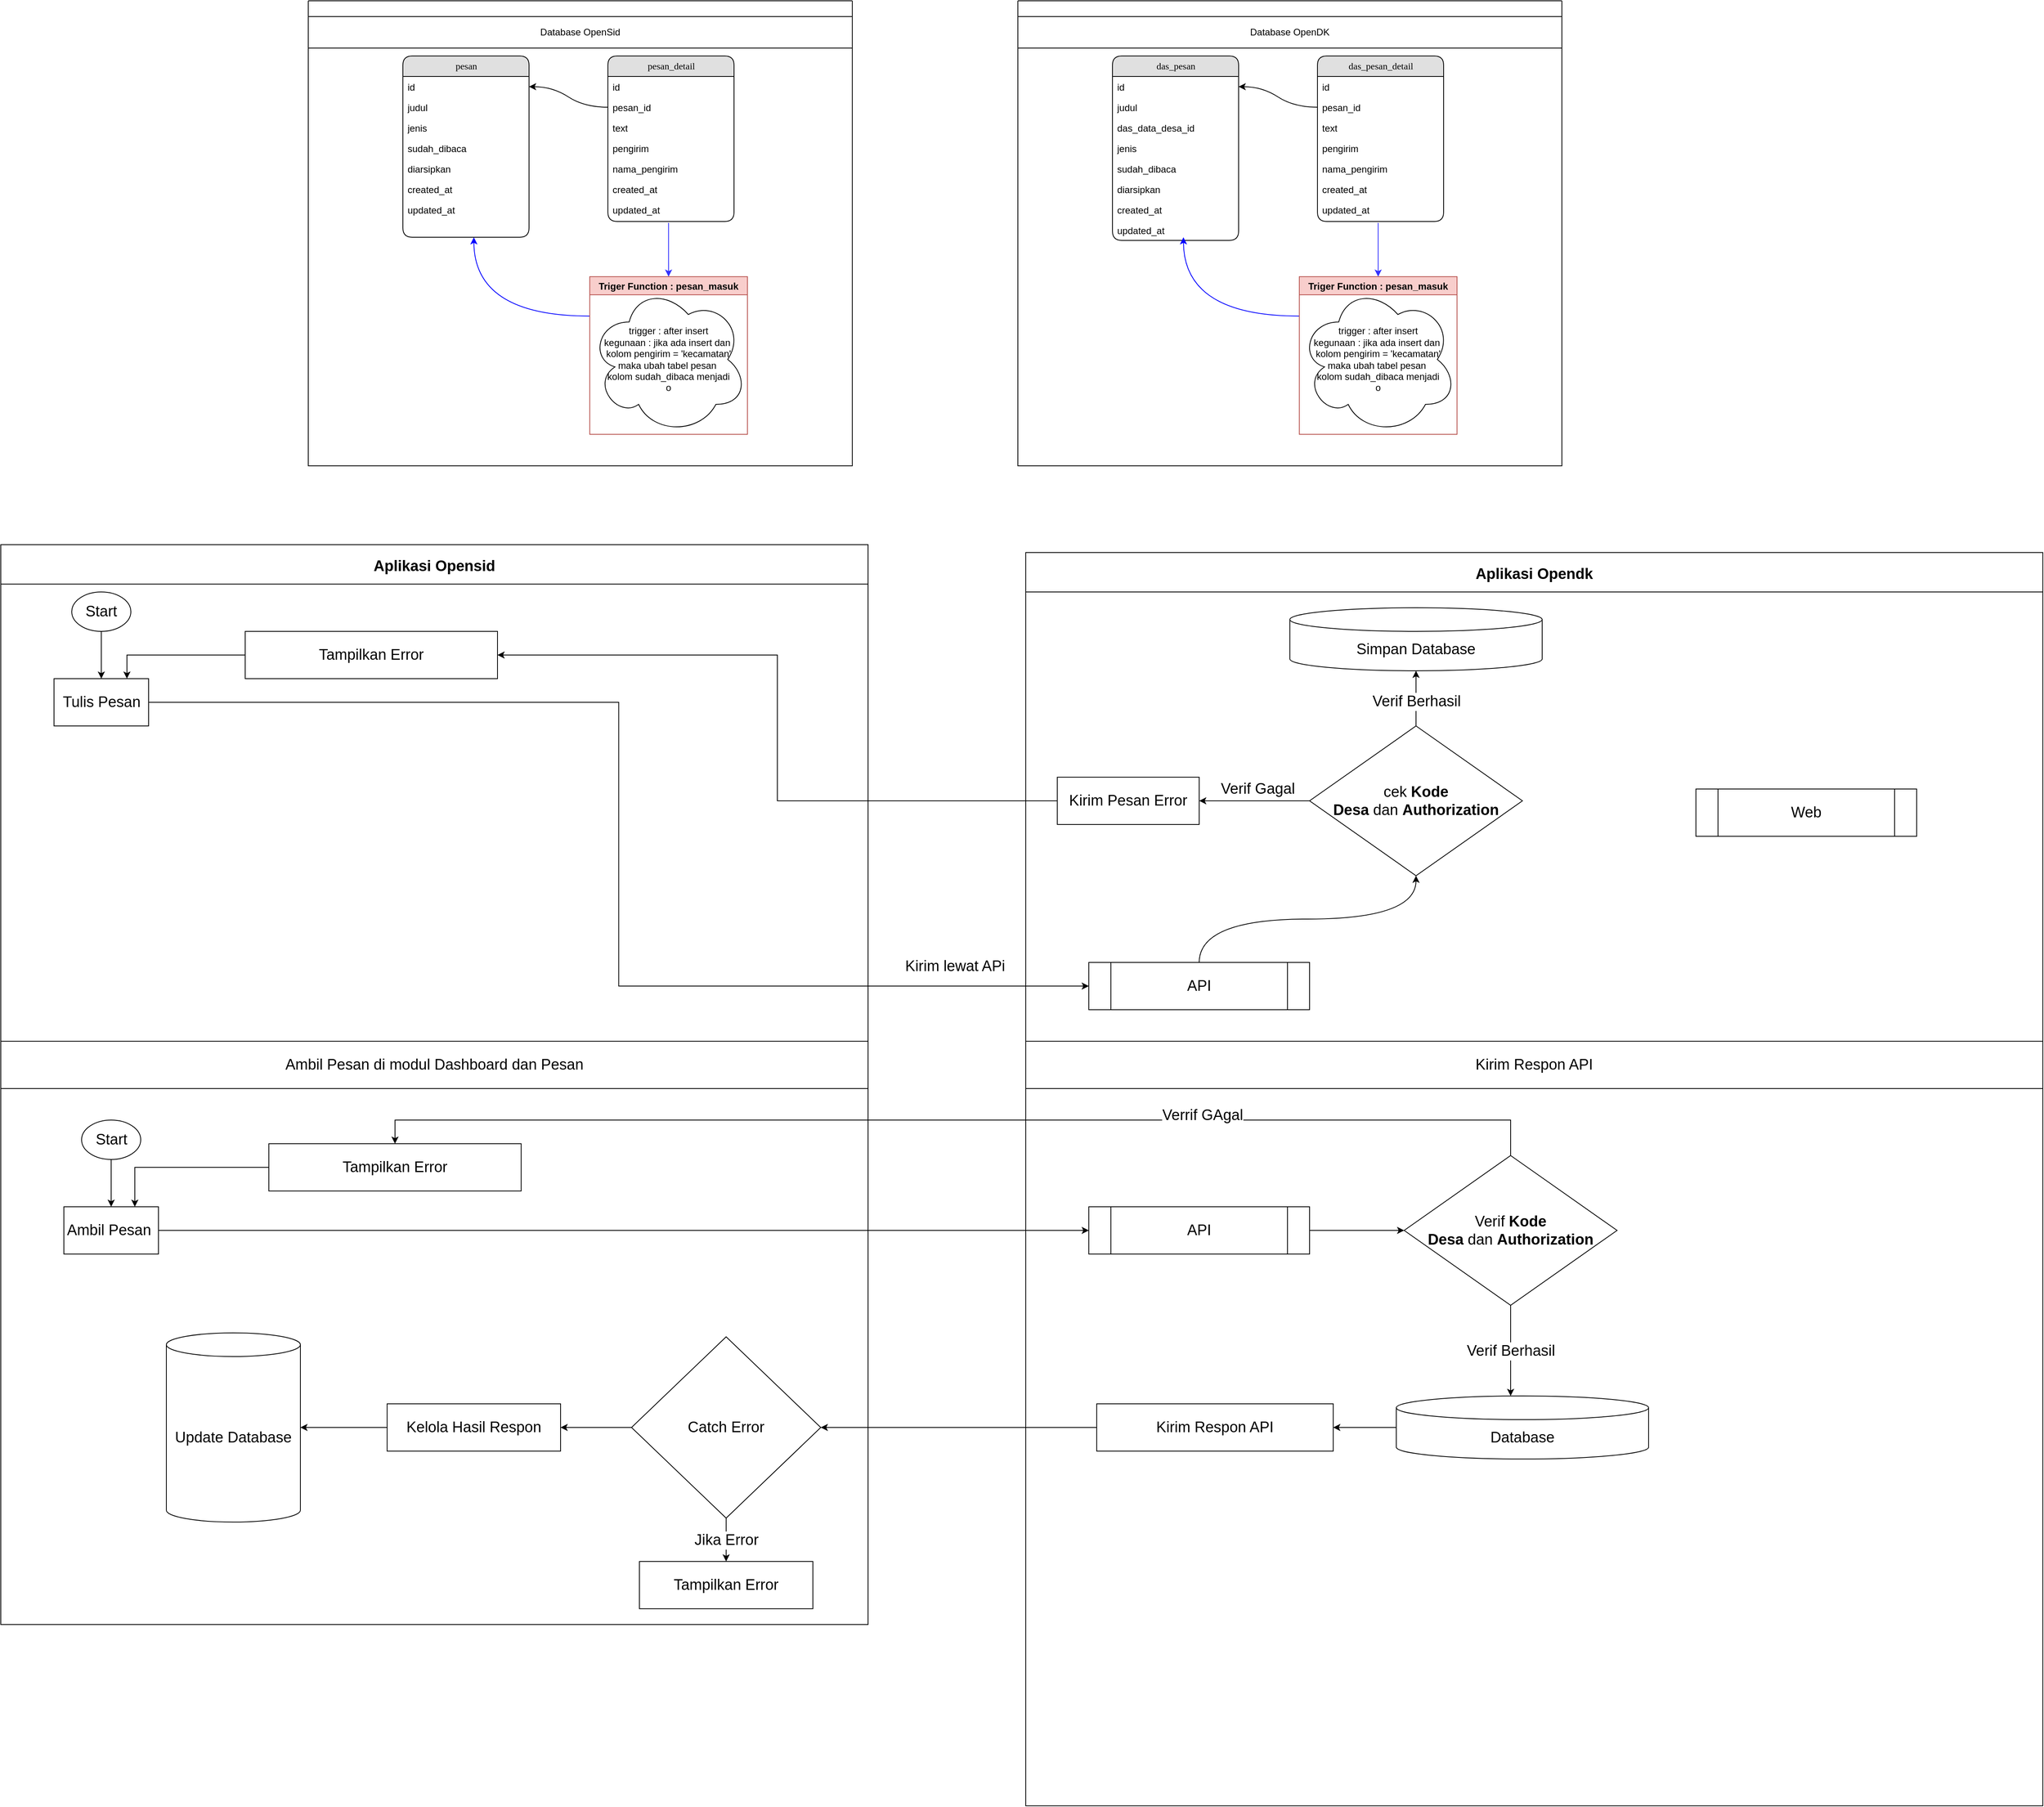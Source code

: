 <mxfile version="17.4.1" type="github">
  <diagram name="Page-1" id="b520641d-4fe3-3701-9064-5fc419738815">
    <mxGraphModel dx="4655" dy="1905" grid="1" gridSize="10" guides="1" tooltips="1" connect="1" arrows="1" fold="1" page="1" pageScale="1" pageWidth="1100" pageHeight="850" background="none" math="0" shadow="0">
      <root>
        <mxCell id="0" />
        <mxCell id="1" parent="0" />
        <mxCell id="4TRPTvbGf9wBK8WfDDxm-17" value="" style="swimlane;startSize=0;" parent="1" vertex="1">
          <mxGeometry x="10" y="100" width="690" height="590" as="geometry">
            <mxRectangle x="10" y="100" width="50" height="40" as="alternateBounds" />
          </mxGeometry>
        </mxCell>
        <mxCell id="21ea969265ad0168-6" value="pesan" style="swimlane;html=1;fontStyle=0;childLayout=stackLayout;horizontal=1;startSize=26;fillColor=#e0e0e0;horizontalStack=0;resizeParent=1;resizeLast=0;collapsible=1;marginBottom=0;swimlaneFillColor=#ffffff;align=center;rounded=1;shadow=0;comic=0;labelBackgroundColor=none;strokeWidth=1;fontFamily=Verdana;fontSize=12" parent="4TRPTvbGf9wBK8WfDDxm-17" vertex="1">
          <mxGeometry x="120" y="70" width="160" height="230" as="geometry" />
        </mxCell>
        <mxCell id="21ea969265ad0168-7" value="id" style="text;html=1;strokeColor=none;fillColor=none;spacingLeft=4;spacingRight=4;whiteSpace=wrap;overflow=hidden;rotatable=0;points=[[0,0.5],[1,0.5]];portConstraint=eastwest;" parent="21ea969265ad0168-6" vertex="1">
          <mxGeometry y="26" width="160" height="26" as="geometry" />
        </mxCell>
        <mxCell id="21ea969265ad0168-8" value="judul" style="text;html=1;strokeColor=none;fillColor=none;spacingLeft=4;spacingRight=4;whiteSpace=wrap;overflow=hidden;rotatable=0;points=[[0,0.5],[1,0.5]];portConstraint=eastwest;" parent="21ea969265ad0168-6" vertex="1">
          <mxGeometry y="52" width="160" height="26" as="geometry" />
        </mxCell>
        <mxCell id="4TRPTvbGf9wBK8WfDDxm-2" value="jenis" style="text;html=1;strokeColor=none;fillColor=none;spacingLeft=4;spacingRight=4;whiteSpace=wrap;overflow=hidden;rotatable=0;points=[[0,0.5],[1,0.5]];portConstraint=eastwest;" parent="21ea969265ad0168-6" vertex="1">
          <mxGeometry y="78" width="160" height="26" as="geometry" />
        </mxCell>
        <mxCell id="4TRPTvbGf9wBK8WfDDxm-3" value="sudah_dibaca" style="text;html=1;strokeColor=none;fillColor=none;spacingLeft=4;spacingRight=4;whiteSpace=wrap;overflow=hidden;rotatable=0;points=[[0,0.5],[1,0.5]];portConstraint=eastwest;" parent="21ea969265ad0168-6" vertex="1">
          <mxGeometry y="104" width="160" height="26" as="geometry" />
        </mxCell>
        <mxCell id="4TRPTvbGf9wBK8WfDDxm-4" value="diarsipkan" style="text;html=1;strokeColor=none;fillColor=none;spacingLeft=4;spacingRight=4;whiteSpace=wrap;overflow=hidden;rotatable=0;points=[[0,0.5],[1,0.5]];portConstraint=eastwest;" parent="21ea969265ad0168-6" vertex="1">
          <mxGeometry y="130" width="160" height="26" as="geometry" />
        </mxCell>
        <mxCell id="4TRPTvbGf9wBK8WfDDxm-5" value="created_at" style="text;html=1;strokeColor=none;fillColor=none;spacingLeft=4;spacingRight=4;whiteSpace=wrap;overflow=hidden;rotatable=0;points=[[0,0.5],[1,0.5]];portConstraint=eastwest;" parent="21ea969265ad0168-6" vertex="1">
          <mxGeometry y="156" width="160" height="26" as="geometry" />
        </mxCell>
        <mxCell id="21ea969265ad0168-9" value="updated_at" style="text;html=1;strokeColor=none;fillColor=none;spacingLeft=4;spacingRight=4;whiteSpace=wrap;overflow=hidden;rotatable=0;points=[[0,0.5],[1,0.5]];portConstraint=eastwest;" parent="21ea969265ad0168-6" vertex="1">
          <mxGeometry y="182" width="160" height="26" as="geometry" />
        </mxCell>
        <mxCell id="4TRPTvbGf9wBK8WfDDxm-36" style="orthogonalLoop=1;jettySize=auto;html=1;exitX=0.481;exitY=1.138;exitDx=0;exitDy=0;entryX=0.5;entryY=0;entryDx=0;entryDy=0;exitPerimeter=0;strokeColor=#3333FF;" parent="4TRPTvbGf9wBK8WfDDxm-17" source="4TRPTvbGf9wBK8WfDDxm-14" target="4TRPTvbGf9wBK8WfDDxm-30" edge="1">
          <mxGeometry relative="1" as="geometry" />
        </mxCell>
        <mxCell id="21ea969265ad0168-10" value="pesan_detail" style="swimlane;html=1;fontStyle=0;childLayout=stackLayout;horizontal=1;startSize=26;fillColor=#e0e0e0;horizontalStack=0;resizeParent=1;resizeLast=0;collapsible=1;marginBottom=0;swimlaneFillColor=#ffffff;align=center;rounded=1;shadow=0;comic=0;labelBackgroundColor=none;strokeWidth=1;fontFamily=Verdana;fontSize=12" parent="4TRPTvbGf9wBK8WfDDxm-17" vertex="1">
          <mxGeometry x="380" y="70" width="160" height="210" as="geometry" />
        </mxCell>
        <mxCell id="21ea969265ad0168-11" value="id" style="text;html=1;strokeColor=none;fillColor=none;spacingLeft=4;spacingRight=4;whiteSpace=wrap;overflow=hidden;rotatable=0;points=[[0,0.5],[1,0.5]];portConstraint=eastwest;" parent="21ea969265ad0168-10" vertex="1">
          <mxGeometry y="26" width="160" height="26" as="geometry" />
        </mxCell>
        <mxCell id="21ea969265ad0168-12" value="pesan_id" style="text;html=1;strokeColor=none;fillColor=none;spacingLeft=4;spacingRight=4;whiteSpace=wrap;overflow=hidden;rotatable=0;points=[[0,0.5],[1,0.5]];portConstraint=eastwest;" parent="21ea969265ad0168-10" vertex="1">
          <mxGeometry y="52" width="160" height="26" as="geometry" />
        </mxCell>
        <mxCell id="21ea969265ad0168-52" value="text" style="text;html=1;strokeColor=none;fillColor=none;spacingLeft=4;spacingRight=4;whiteSpace=wrap;overflow=hidden;rotatable=0;points=[[0,0.5],[1,0.5]];portConstraint=eastwest;" parent="21ea969265ad0168-10" vertex="1">
          <mxGeometry y="78" width="160" height="26" as="geometry" />
        </mxCell>
        <mxCell id="21ea969265ad0168-13" value="pengirim" style="text;html=1;strokeColor=none;fillColor=none;spacingLeft=4;spacingRight=4;whiteSpace=wrap;overflow=hidden;rotatable=0;points=[[0,0.5],[1,0.5]];portConstraint=eastwest;" parent="21ea969265ad0168-10" vertex="1">
          <mxGeometry y="104" width="160" height="26" as="geometry" />
        </mxCell>
        <mxCell id="4TRPTvbGf9wBK8WfDDxm-11" value="nama_pengirim" style="text;html=1;strokeColor=none;fillColor=none;spacingLeft=4;spacingRight=4;whiteSpace=wrap;overflow=hidden;rotatable=0;points=[[0,0.5],[1,0.5]];portConstraint=eastwest;" parent="21ea969265ad0168-10" vertex="1">
          <mxGeometry y="130" width="160" height="26" as="geometry" />
        </mxCell>
        <mxCell id="4TRPTvbGf9wBK8WfDDxm-13" value="created_at" style="text;html=1;strokeColor=none;fillColor=none;spacingLeft=4;spacingRight=4;whiteSpace=wrap;overflow=hidden;rotatable=0;points=[[0,0.5],[1,0.5]];portConstraint=eastwest;" parent="21ea969265ad0168-10" vertex="1">
          <mxGeometry y="156" width="160" height="26" as="geometry" />
        </mxCell>
        <mxCell id="4TRPTvbGf9wBK8WfDDxm-14" value="updated_at" style="text;html=1;strokeColor=none;fillColor=none;spacingLeft=4;spacingRight=4;whiteSpace=wrap;overflow=hidden;rotatable=0;points=[[0,0.5],[1,0.5]];portConstraint=eastwest;" parent="21ea969265ad0168-10" vertex="1">
          <mxGeometry y="182" width="160" height="26" as="geometry" />
        </mxCell>
        <mxCell id="4TRPTvbGf9wBK8WfDDxm-28" style="edgeStyle=entityRelationEdgeStyle;curved=1;orthogonalLoop=1;jettySize=auto;html=1;exitX=0;exitY=0.5;exitDx=0;exitDy=0;entryX=1;entryY=0.5;entryDx=0;entryDy=0;" parent="4TRPTvbGf9wBK8WfDDxm-17" source="21ea969265ad0168-12" target="21ea969265ad0168-7" edge="1">
          <mxGeometry relative="1" as="geometry" />
        </mxCell>
        <mxCell id="4TRPTvbGf9wBK8WfDDxm-38" style="edgeStyle=orthogonalEdgeStyle;orthogonalLoop=1;jettySize=auto;html=1;exitX=0;exitY=0.25;exitDx=0;exitDy=0;curved=1;strokeColor=#0000FF;" parent="4TRPTvbGf9wBK8WfDDxm-17" source="4TRPTvbGf9wBK8WfDDxm-30" edge="1">
          <mxGeometry relative="1" as="geometry">
            <mxPoint x="210" y="300" as="targetPoint" />
          </mxGeometry>
        </mxCell>
        <mxCell id="4TRPTvbGf9wBK8WfDDxm-30" value="Triger Function : pesan_masuk" style="swimlane;fillColor=#f8cecc;strokeColor=#b85450;" parent="4TRPTvbGf9wBK8WfDDxm-17" vertex="1">
          <mxGeometry x="357" y="350" width="200" height="200" as="geometry" />
        </mxCell>
        <mxCell id="4TRPTvbGf9wBK8WfDDxm-35" value="trigger : after insert&lt;br&gt;kegunaan : jika ada insert dan&amp;nbsp;&lt;br&gt;kolom pengirim = &#39;kecamatan&#39;&lt;br&gt;maka ubah tabel pesan&amp;nbsp;&lt;br&gt;kolom sudah_dibaca menjadi&lt;br&gt;o" style="ellipse;shape=cloud;whiteSpace=wrap;html=1;" parent="4TRPTvbGf9wBK8WfDDxm-30" vertex="1">
          <mxGeometry y="10" width="200" height="190" as="geometry" />
        </mxCell>
        <mxCell id="4TRPTvbGf9wBK8WfDDxm-39" value="Database OpenSid" style="whiteSpace=wrap;html=1;" parent="1" vertex="1">
          <mxGeometry x="10" y="120" width="690" height="40" as="geometry" />
        </mxCell>
        <mxCell id="4TRPTvbGf9wBK8WfDDxm-62" value="" style="swimlane;startSize=0;" parent="1" vertex="1">
          <mxGeometry x="910" y="100" width="690" height="590" as="geometry">
            <mxRectangle x="10" y="100" width="50" height="40" as="alternateBounds" />
          </mxGeometry>
        </mxCell>
        <mxCell id="4TRPTvbGf9wBK8WfDDxm-63" value="das_pesan" style="swimlane;html=1;fontStyle=0;childLayout=stackLayout;horizontal=1;startSize=26;fillColor=#e0e0e0;horizontalStack=0;resizeParent=1;resizeLast=0;collapsible=1;marginBottom=0;swimlaneFillColor=#ffffff;align=center;rounded=1;shadow=0;comic=0;labelBackgroundColor=none;strokeWidth=1;fontFamily=Verdana;fontSize=12" parent="4TRPTvbGf9wBK8WfDDxm-62" vertex="1">
          <mxGeometry x="120" y="70" width="160" height="234" as="geometry" />
        </mxCell>
        <mxCell id="4TRPTvbGf9wBK8WfDDxm-64" value="id" style="text;html=1;strokeColor=none;fillColor=none;spacingLeft=4;spacingRight=4;whiteSpace=wrap;overflow=hidden;rotatable=0;points=[[0,0.5],[1,0.5]];portConstraint=eastwest;" parent="4TRPTvbGf9wBK8WfDDxm-63" vertex="1">
          <mxGeometry y="26" width="160" height="26" as="geometry" />
        </mxCell>
        <mxCell id="4TRPTvbGf9wBK8WfDDxm-65" value="judul" style="text;html=1;strokeColor=none;fillColor=none;spacingLeft=4;spacingRight=4;whiteSpace=wrap;overflow=hidden;rotatable=0;points=[[0,0.5],[1,0.5]];portConstraint=eastwest;" parent="4TRPTvbGf9wBK8WfDDxm-63" vertex="1">
          <mxGeometry y="52" width="160" height="26" as="geometry" />
        </mxCell>
        <mxCell id="4TRPTvbGf9wBK8WfDDxm-66" value="das_data_desa_id" style="text;html=1;strokeColor=none;fillColor=none;spacingLeft=4;spacingRight=4;whiteSpace=wrap;overflow=hidden;rotatable=0;points=[[0,0.5],[1,0.5]];portConstraint=eastwest;" parent="4TRPTvbGf9wBK8WfDDxm-63" vertex="1">
          <mxGeometry y="78" width="160" height="26" as="geometry" />
        </mxCell>
        <mxCell id="4TRPTvbGf9wBK8WfDDxm-67" value="jenis" style="text;html=1;strokeColor=none;fillColor=none;spacingLeft=4;spacingRight=4;whiteSpace=wrap;overflow=hidden;rotatable=0;points=[[0,0.5],[1,0.5]];portConstraint=eastwest;" parent="4TRPTvbGf9wBK8WfDDxm-63" vertex="1">
          <mxGeometry y="104" width="160" height="26" as="geometry" />
        </mxCell>
        <mxCell id="4TRPTvbGf9wBK8WfDDxm-68" value="sudah_dibaca" style="text;html=1;strokeColor=none;fillColor=none;spacingLeft=4;spacingRight=4;whiteSpace=wrap;overflow=hidden;rotatable=0;points=[[0,0.5],[1,0.5]];portConstraint=eastwest;" parent="4TRPTvbGf9wBK8WfDDxm-63" vertex="1">
          <mxGeometry y="130" width="160" height="26" as="geometry" />
        </mxCell>
        <mxCell id="AxM01Icy1FroBoTnt2VX-7" value="diarsipkan" style="text;html=1;strokeColor=none;fillColor=none;spacingLeft=4;spacingRight=4;whiteSpace=wrap;overflow=hidden;rotatable=0;points=[[0,0.5],[1,0.5]];portConstraint=eastwest;" vertex="1" parent="4TRPTvbGf9wBK8WfDDxm-63">
          <mxGeometry y="156" width="160" height="26" as="geometry" />
        </mxCell>
        <mxCell id="4TRPTvbGf9wBK8WfDDxm-69" value="created_at" style="text;html=1;strokeColor=none;fillColor=none;spacingLeft=4;spacingRight=4;whiteSpace=wrap;overflow=hidden;rotatable=0;points=[[0,0.5],[1,0.5]];portConstraint=eastwest;" parent="4TRPTvbGf9wBK8WfDDxm-63" vertex="1">
          <mxGeometry y="182" width="160" height="26" as="geometry" />
        </mxCell>
        <mxCell id="4TRPTvbGf9wBK8WfDDxm-70" value="updated_at" style="text;html=1;strokeColor=none;fillColor=none;spacingLeft=4;spacingRight=4;whiteSpace=wrap;overflow=hidden;rotatable=0;points=[[0,0.5],[1,0.5]];portConstraint=eastwest;" parent="4TRPTvbGf9wBK8WfDDxm-63" vertex="1">
          <mxGeometry y="208" width="160" height="26" as="geometry" />
        </mxCell>
        <mxCell id="4TRPTvbGf9wBK8WfDDxm-71" style="orthogonalLoop=1;jettySize=auto;html=1;exitX=0.481;exitY=1.138;exitDx=0;exitDy=0;entryX=0.5;entryY=0;entryDx=0;entryDy=0;exitPerimeter=0;strokeColor=#3333FF;" parent="4TRPTvbGf9wBK8WfDDxm-62" source="4TRPTvbGf9wBK8WfDDxm-79" target="4TRPTvbGf9wBK8WfDDxm-82" edge="1">
          <mxGeometry relative="1" as="geometry" />
        </mxCell>
        <mxCell id="4TRPTvbGf9wBK8WfDDxm-72" value="das_pesan_detail" style="swimlane;html=1;fontStyle=0;childLayout=stackLayout;horizontal=1;startSize=26;fillColor=#e0e0e0;horizontalStack=0;resizeParent=1;resizeLast=0;collapsible=1;marginBottom=0;swimlaneFillColor=#ffffff;align=center;rounded=1;shadow=0;comic=0;labelBackgroundColor=none;strokeWidth=1;fontFamily=Verdana;fontSize=12" parent="4TRPTvbGf9wBK8WfDDxm-62" vertex="1">
          <mxGeometry x="380" y="70" width="160" height="210" as="geometry" />
        </mxCell>
        <mxCell id="4TRPTvbGf9wBK8WfDDxm-73" value="id" style="text;html=1;strokeColor=none;fillColor=none;spacingLeft=4;spacingRight=4;whiteSpace=wrap;overflow=hidden;rotatable=0;points=[[0,0.5],[1,0.5]];portConstraint=eastwest;" parent="4TRPTvbGf9wBK8WfDDxm-72" vertex="1">
          <mxGeometry y="26" width="160" height="26" as="geometry" />
        </mxCell>
        <mxCell id="4TRPTvbGf9wBK8WfDDxm-74" value="pesan_id" style="text;html=1;strokeColor=none;fillColor=none;spacingLeft=4;spacingRight=4;whiteSpace=wrap;overflow=hidden;rotatable=0;points=[[0,0.5],[1,0.5]];portConstraint=eastwest;" parent="4TRPTvbGf9wBK8WfDDxm-72" vertex="1">
          <mxGeometry y="52" width="160" height="26" as="geometry" />
        </mxCell>
        <mxCell id="4TRPTvbGf9wBK8WfDDxm-75" value="text" style="text;html=1;strokeColor=none;fillColor=none;spacingLeft=4;spacingRight=4;whiteSpace=wrap;overflow=hidden;rotatable=0;points=[[0,0.5],[1,0.5]];portConstraint=eastwest;" parent="4TRPTvbGf9wBK8WfDDxm-72" vertex="1">
          <mxGeometry y="78" width="160" height="26" as="geometry" />
        </mxCell>
        <mxCell id="4TRPTvbGf9wBK8WfDDxm-76" value="pengirim" style="text;html=1;strokeColor=none;fillColor=none;spacingLeft=4;spacingRight=4;whiteSpace=wrap;overflow=hidden;rotatable=0;points=[[0,0.5],[1,0.5]];portConstraint=eastwest;" parent="4TRPTvbGf9wBK8WfDDxm-72" vertex="1">
          <mxGeometry y="104" width="160" height="26" as="geometry" />
        </mxCell>
        <mxCell id="4TRPTvbGf9wBK8WfDDxm-77" value="nama_pengirim" style="text;html=1;strokeColor=none;fillColor=none;spacingLeft=4;spacingRight=4;whiteSpace=wrap;overflow=hidden;rotatable=0;points=[[0,0.5],[1,0.5]];portConstraint=eastwest;" parent="4TRPTvbGf9wBK8WfDDxm-72" vertex="1">
          <mxGeometry y="130" width="160" height="26" as="geometry" />
        </mxCell>
        <mxCell id="4TRPTvbGf9wBK8WfDDxm-78" value="created_at" style="text;html=1;strokeColor=none;fillColor=none;spacingLeft=4;spacingRight=4;whiteSpace=wrap;overflow=hidden;rotatable=0;points=[[0,0.5],[1,0.5]];portConstraint=eastwest;" parent="4TRPTvbGf9wBK8WfDDxm-72" vertex="1">
          <mxGeometry y="156" width="160" height="26" as="geometry" />
        </mxCell>
        <mxCell id="4TRPTvbGf9wBK8WfDDxm-79" value="updated_at" style="text;html=1;strokeColor=none;fillColor=none;spacingLeft=4;spacingRight=4;whiteSpace=wrap;overflow=hidden;rotatable=0;points=[[0,0.5],[1,0.5]];portConstraint=eastwest;" parent="4TRPTvbGf9wBK8WfDDxm-72" vertex="1">
          <mxGeometry y="182" width="160" height="26" as="geometry" />
        </mxCell>
        <mxCell id="4TRPTvbGf9wBK8WfDDxm-80" style="edgeStyle=entityRelationEdgeStyle;curved=1;orthogonalLoop=1;jettySize=auto;html=1;exitX=0;exitY=0.5;exitDx=0;exitDy=0;entryX=1;entryY=0.5;entryDx=0;entryDy=0;" parent="4TRPTvbGf9wBK8WfDDxm-62" source="4TRPTvbGf9wBK8WfDDxm-74" target="4TRPTvbGf9wBK8WfDDxm-64" edge="1">
          <mxGeometry relative="1" as="geometry" />
        </mxCell>
        <mxCell id="4TRPTvbGf9wBK8WfDDxm-81" style="edgeStyle=orthogonalEdgeStyle;orthogonalLoop=1;jettySize=auto;html=1;exitX=0;exitY=0.25;exitDx=0;exitDy=0;curved=1;strokeColor=#0000FF;" parent="4TRPTvbGf9wBK8WfDDxm-62" source="4TRPTvbGf9wBK8WfDDxm-82" edge="1">
          <mxGeometry relative="1" as="geometry">
            <mxPoint x="210" y="300" as="targetPoint" />
          </mxGeometry>
        </mxCell>
        <mxCell id="4TRPTvbGf9wBK8WfDDxm-82" value="Triger Function : pesan_masuk" style="swimlane;fillColor=#f8cecc;strokeColor=#b85450;" parent="4TRPTvbGf9wBK8WfDDxm-62" vertex="1">
          <mxGeometry x="357" y="350" width="200" height="200" as="geometry" />
        </mxCell>
        <mxCell id="4TRPTvbGf9wBK8WfDDxm-83" value="trigger : after insert&lt;br&gt;kegunaan : jika ada insert dan&amp;nbsp;&lt;br&gt;kolom pengirim = &#39;kecamatan&#39;&lt;br&gt;maka ubah tabel pesan&amp;nbsp;&lt;br&gt;kolom sudah_dibaca menjadi&lt;br&gt;o" style="ellipse;shape=cloud;whiteSpace=wrap;html=1;" parent="4TRPTvbGf9wBK8WfDDxm-82" vertex="1">
          <mxGeometry y="10" width="200" height="190" as="geometry" />
        </mxCell>
        <mxCell id="AxM01Icy1FroBoTnt2VX-9" value="Database OpenDK" style="whiteSpace=wrap;html=1;" vertex="1" parent="4TRPTvbGf9wBK8WfDDxm-62">
          <mxGeometry y="20" width="690" height="40" as="geometry" />
        </mxCell>
        <mxCell id="AxM01Icy1FroBoTnt2VX-10" value="Aplikasi Opensid" style="swimlane;startSize=50;fontSize=19;" vertex="1" parent="1">
          <mxGeometry x="-380" y="790" width="1100" height="1370" as="geometry" />
        </mxCell>
        <mxCell id="AxM01Icy1FroBoTnt2VX-42" style="edgeStyle=orthogonalEdgeStyle;curved=1;rounded=0;orthogonalLoop=1;jettySize=auto;html=1;entryX=0.5;entryY=0;entryDx=0;entryDy=0;fontSize=19;" edge="1" parent="AxM01Icy1FroBoTnt2VX-10" source="AxM01Icy1FroBoTnt2VX-30" target="AxM01Icy1FroBoTnt2VX-31">
          <mxGeometry relative="1" as="geometry" />
        </mxCell>
        <mxCell id="AxM01Icy1FroBoTnt2VX-30" value="Start" style="ellipse;whiteSpace=wrap;html=1;fontSize=19;" vertex="1" parent="AxM01Icy1FroBoTnt2VX-10">
          <mxGeometry x="90" y="60" width="75" height="50" as="geometry" />
        </mxCell>
        <mxCell id="AxM01Icy1FroBoTnt2VX-31" value="Tulis Pesan" style="rounded=0;whiteSpace=wrap;html=1;fontSize=19;" vertex="1" parent="AxM01Icy1FroBoTnt2VX-10">
          <mxGeometry x="67.5" y="170" width="120" height="60" as="geometry" />
        </mxCell>
        <mxCell id="AxM01Icy1FroBoTnt2VX-47" style="edgeStyle=elbowEdgeStyle;rounded=0;orthogonalLoop=1;jettySize=auto;html=1;fontSize=19;exitX=0;exitY=0.5;exitDx=0;exitDy=0;" edge="1" parent="AxM01Icy1FroBoTnt2VX-10" source="AxM01Icy1FroBoTnt2VX-41" target="AxM01Icy1FroBoTnt2VX-31">
          <mxGeometry relative="1" as="geometry">
            <mxPoint x="200" y="150" as="targetPoint" />
            <Array as="points">
              <mxPoint x="160" y="140" />
            </Array>
          </mxGeometry>
        </mxCell>
        <mxCell id="AxM01Icy1FroBoTnt2VX-41" value="Tampilkan Error" style="rounded=0;whiteSpace=wrap;html=1;fontSize=19;" vertex="1" parent="AxM01Icy1FroBoTnt2VX-10">
          <mxGeometry x="310" y="110" width="320" height="60" as="geometry" />
        </mxCell>
        <mxCell id="AxM01Icy1FroBoTnt2VX-64" style="edgeStyle=elbowEdgeStyle;rounded=0;orthogonalLoop=1;jettySize=auto;html=1;entryX=0.5;entryY=0;entryDx=0;entryDy=0;fontFamily=Helvetica;fontSize=19;" edge="1" parent="AxM01Icy1FroBoTnt2VX-10" source="AxM01Icy1FroBoTnt2VX-53" target="AxM01Icy1FroBoTnt2VX-54">
          <mxGeometry relative="1" as="geometry" />
        </mxCell>
        <mxCell id="AxM01Icy1FroBoTnt2VX-53" value="Start" style="ellipse;whiteSpace=wrap;html=1;fontSize=19;" vertex="1" parent="AxM01Icy1FroBoTnt2VX-10">
          <mxGeometry x="102.5" y="730" width="75" height="50" as="geometry" />
        </mxCell>
        <mxCell id="AxM01Icy1FroBoTnt2VX-54" value="Ambil Pesan&amp;nbsp;" style="rounded=0;whiteSpace=wrap;html=1;fontSize=19;" vertex="1" parent="AxM01Icy1FroBoTnt2VX-10">
          <mxGeometry x="80" y="840" width="120" height="60" as="geometry" />
        </mxCell>
        <mxCell id="AxM01Icy1FroBoTnt2VX-57" value="Ambil Pesan di modul Dashboard dan Pesan" style="rounded=0;whiteSpace=wrap;html=1;fontFamily=Helvetica;fontSize=19;" vertex="1" parent="AxM01Icy1FroBoTnt2VX-10">
          <mxGeometry y="630" width="1100" height="60" as="geometry" />
        </mxCell>
        <mxCell id="AxM01Icy1FroBoTnt2VX-62" value="Tampilkan Error" style="rounded=0;whiteSpace=wrap;html=1;fontSize=19;" vertex="1" parent="AxM01Icy1FroBoTnt2VX-10">
          <mxGeometry x="340" y="760" width="320" height="60" as="geometry" />
        </mxCell>
        <mxCell id="AxM01Icy1FroBoTnt2VX-65" style="edgeStyle=elbowEdgeStyle;rounded=0;orthogonalLoop=1;jettySize=auto;html=1;fontFamily=Helvetica;fontSize=19;entryX=0.75;entryY=0;entryDx=0;entryDy=0;" edge="1" parent="AxM01Icy1FroBoTnt2VX-10" source="AxM01Icy1FroBoTnt2VX-62" target="AxM01Icy1FroBoTnt2VX-54">
          <mxGeometry relative="1" as="geometry">
            <mxPoint x="130" y="810" as="targetPoint" />
            <Array as="points">
              <mxPoint x="170" y="790" />
            </Array>
          </mxGeometry>
        </mxCell>
        <mxCell id="AxM01Icy1FroBoTnt2VX-74" value="Tampilkan Error" style="rounded=0;whiteSpace=wrap;html=1;fontFamily=Helvetica;fontSize=19;" vertex="1" parent="AxM01Icy1FroBoTnt2VX-10">
          <mxGeometry x="810" y="1290" width="220" height="60" as="geometry" />
        </mxCell>
        <mxCell id="AxM01Icy1FroBoTnt2VX-76" value="Jika Error" style="edgeStyle=elbowEdgeStyle;rounded=0;orthogonalLoop=1;jettySize=auto;html=1;fontFamily=Helvetica;fontSize=19;" edge="1" parent="AxM01Icy1FroBoTnt2VX-10" source="AxM01Icy1FroBoTnt2VX-75" target="AxM01Icy1FroBoTnt2VX-74">
          <mxGeometry relative="1" as="geometry" />
        </mxCell>
        <mxCell id="AxM01Icy1FroBoTnt2VX-82" style="edgeStyle=elbowEdgeStyle;rounded=0;orthogonalLoop=1;jettySize=auto;html=1;entryX=1;entryY=0.5;entryDx=0;entryDy=0;fontFamily=Helvetica;fontSize=19;" edge="1" parent="AxM01Icy1FroBoTnt2VX-10" source="AxM01Icy1FroBoTnt2VX-75" target="AxM01Icy1FroBoTnt2VX-80">
          <mxGeometry relative="1" as="geometry" />
        </mxCell>
        <mxCell id="AxM01Icy1FroBoTnt2VX-75" value="Catch Error" style="rhombus;whiteSpace=wrap;html=1;fontFamily=Helvetica;fontSize=19;" vertex="1" parent="AxM01Icy1FroBoTnt2VX-10">
          <mxGeometry x="800" y="1005" width="240" height="230" as="geometry" />
        </mxCell>
        <mxCell id="AxM01Icy1FroBoTnt2VX-84" style="edgeStyle=elbowEdgeStyle;rounded=0;orthogonalLoop=1;jettySize=auto;html=1;entryX=1;entryY=0.5;entryDx=0;entryDy=0;entryPerimeter=0;fontFamily=Helvetica;fontSize=19;" edge="1" parent="AxM01Icy1FroBoTnt2VX-10" source="AxM01Icy1FroBoTnt2VX-80" target="AxM01Icy1FroBoTnt2VX-83">
          <mxGeometry relative="1" as="geometry" />
        </mxCell>
        <mxCell id="AxM01Icy1FroBoTnt2VX-80" value="Kelola Hasil Respon" style="rounded=0;whiteSpace=wrap;html=1;fontFamily=Helvetica;fontSize=19;" vertex="1" parent="AxM01Icy1FroBoTnt2VX-10">
          <mxGeometry x="490" y="1090" width="220" height="60" as="geometry" />
        </mxCell>
        <mxCell id="AxM01Icy1FroBoTnt2VX-83" value="Update Database" style="shape=cylinder3;whiteSpace=wrap;html=1;boundedLbl=1;backgroundOutline=1;size=15;fontFamily=Helvetica;fontSize=19;" vertex="1" parent="AxM01Icy1FroBoTnt2VX-10">
          <mxGeometry x="210" y="1000" width="170" height="240" as="geometry" />
        </mxCell>
        <mxCell id="AxM01Icy1FroBoTnt2VX-11" value="Aplikasi Opendk" style="swimlane;startSize=50;fontSize=19;" vertex="1" parent="1">
          <mxGeometry x="920" y="800" width="1290" height="1590" as="geometry" />
        </mxCell>
        <mxCell id="AxM01Icy1FroBoTnt2VX-36" style="edgeStyle=orthogonalEdgeStyle;curved=1;rounded=0;orthogonalLoop=1;jettySize=auto;html=1;entryX=0.5;entryY=1;entryDx=0;entryDy=0;fontSize=19;" edge="1" parent="AxM01Icy1FroBoTnt2VX-11" source="AxM01Icy1FroBoTnt2VX-25" target="AxM01Icy1FroBoTnt2VX-37">
          <mxGeometry relative="1" as="geometry">
            <mxPoint x="210" y="250" as="targetPoint" />
          </mxGeometry>
        </mxCell>
        <mxCell id="AxM01Icy1FroBoTnt2VX-25" value="API" style="shape=process;whiteSpace=wrap;html=1;backgroundOutline=1;fontSize=19;" vertex="1" parent="AxM01Icy1FroBoTnt2VX-11">
          <mxGeometry x="80" y="520" width="280" height="60" as="geometry" />
        </mxCell>
        <mxCell id="AxM01Icy1FroBoTnt2VX-26" value="Web" style="shape=process;whiteSpace=wrap;html=1;backgroundOutline=1;fontSize=19;" vertex="1" parent="AxM01Icy1FroBoTnt2VX-11">
          <mxGeometry x="850" y="300" width="280" height="60" as="geometry" />
        </mxCell>
        <mxCell id="AxM01Icy1FroBoTnt2VX-39" style="edgeStyle=orthogonalEdgeStyle;curved=1;rounded=0;orthogonalLoop=1;jettySize=auto;html=1;fontSize=19;fontFamily=Helvetica;" edge="1" parent="AxM01Icy1FroBoTnt2VX-11" source="AxM01Icy1FroBoTnt2VX-37" target="AxM01Icy1FroBoTnt2VX-38">
          <mxGeometry relative="1" as="geometry">
            <Array as="points">
              <mxPoint x="270" y="315" />
              <mxPoint x="270" y="315" />
            </Array>
          </mxGeometry>
        </mxCell>
        <mxCell id="AxM01Icy1FroBoTnt2VX-37" value="&lt;span&gt;cek&amp;nbsp;&lt;/span&gt;&lt;b&gt;Kode Desa&lt;/b&gt;&lt;span&gt;&amp;nbsp;dan&amp;nbsp;&lt;/span&gt;&lt;b&gt;Authorization&lt;/b&gt;" style="rhombus;whiteSpace=wrap;html=1;fontSize=19;" vertex="1" parent="AxM01Icy1FroBoTnt2VX-11">
          <mxGeometry x="360" y="220" width="270" height="190" as="geometry" />
        </mxCell>
        <mxCell id="AxM01Icy1FroBoTnt2VX-38" value="Kirim Pesan Error" style="rounded=0;whiteSpace=wrap;html=1;fontSize=19;" vertex="1" parent="AxM01Icy1FroBoTnt2VX-11">
          <mxGeometry x="40" y="285" width="180" height="60" as="geometry" />
        </mxCell>
        <mxCell id="AxM01Icy1FroBoTnt2VX-48" value="Verif Gagal" style="text;html=1;align=center;verticalAlign=middle;resizable=0;points=[];autosize=1;strokeColor=none;fillColor=none;fontSize=19;" vertex="1" parent="AxM01Icy1FroBoTnt2VX-11">
          <mxGeometry x="239" y="285" width="110" height="30" as="geometry" />
        </mxCell>
        <mxCell id="AxM01Icy1FroBoTnt2VX-52" value="Simpan Database" style="shape=cylinder3;whiteSpace=wrap;html=1;boundedLbl=1;backgroundOutline=1;size=15;fontFamily=Helvetica;fontSize=19;" vertex="1" parent="AxM01Icy1FroBoTnt2VX-11">
          <mxGeometry x="335" y="70" width="320" height="80" as="geometry" />
        </mxCell>
        <mxCell id="AxM01Icy1FroBoTnt2VX-49" style="edgeStyle=elbowEdgeStyle;rounded=0;orthogonalLoop=1;jettySize=auto;html=1;fontFamily=Helvetica;fontSize=19;entryX=0.5;entryY=1;entryDx=0;entryDy=0;entryPerimeter=0;exitX=0.5;exitY=0;exitDx=0;exitDy=0;" edge="1" parent="AxM01Icy1FroBoTnt2VX-11" source="AxM01Icy1FroBoTnt2VX-37" target="AxM01Icy1FroBoTnt2VX-52">
          <mxGeometry relative="1" as="geometry">
            <mxPoint x="495" y="130" as="targetPoint" />
          </mxGeometry>
        </mxCell>
        <mxCell id="AxM01Icy1FroBoTnt2VX-50" value="Verif Berhasil&amp;nbsp;" style="edgeLabel;html=1;align=center;verticalAlign=middle;resizable=0;points=[];fontSize=19;fontFamily=Helvetica;" vertex="1" connectable="0" parent="AxM01Icy1FroBoTnt2VX-49">
          <mxGeometry x="-0.102" y="-3" relative="1" as="geometry">
            <mxPoint as="offset" />
          </mxGeometry>
        </mxCell>
        <mxCell id="AxM01Icy1FroBoTnt2VX-58" value="Kirim Respon API" style="rounded=0;whiteSpace=wrap;html=1;fontFamily=Helvetica;fontSize=19;" vertex="1" parent="AxM01Icy1FroBoTnt2VX-11">
          <mxGeometry y="620" width="1290" height="60" as="geometry" />
        </mxCell>
        <mxCell id="AxM01Icy1FroBoTnt2VX-67" style="edgeStyle=elbowEdgeStyle;rounded=0;orthogonalLoop=1;jettySize=auto;html=1;entryX=0;entryY=0.5;entryDx=0;entryDy=0;fontFamily=Helvetica;fontSize=19;" edge="1" parent="AxM01Icy1FroBoTnt2VX-11" source="AxM01Icy1FroBoTnt2VX-59" target="AxM01Icy1FroBoTnt2VX-61">
          <mxGeometry relative="1" as="geometry" />
        </mxCell>
        <mxCell id="AxM01Icy1FroBoTnt2VX-59" value="API" style="shape=process;whiteSpace=wrap;html=1;backgroundOutline=1;fontSize=19;" vertex="1" parent="AxM01Icy1FroBoTnt2VX-11">
          <mxGeometry x="80" y="830" width="280" height="60" as="geometry" />
        </mxCell>
        <mxCell id="AxM01Icy1FroBoTnt2VX-69" value="Verif Berhasil" style="edgeStyle=elbowEdgeStyle;rounded=0;orthogonalLoop=1;jettySize=auto;html=1;fontFamily=Helvetica;fontSize=19;" edge="1" parent="AxM01Icy1FroBoTnt2VX-11" source="AxM01Icy1FroBoTnt2VX-61" target="AxM01Icy1FroBoTnt2VX-68">
          <mxGeometry relative="1" as="geometry" />
        </mxCell>
        <mxCell id="AxM01Icy1FroBoTnt2VX-61" value="Verif&amp;nbsp;&lt;b&gt;Kode Desa&lt;/b&gt;&lt;span&gt;&amp;nbsp;dan&amp;nbsp;&lt;/span&gt;&lt;b&gt;Authorization&lt;/b&gt;" style="rhombus;whiteSpace=wrap;html=1;fontSize=19;" vertex="1" parent="AxM01Icy1FroBoTnt2VX-11">
          <mxGeometry x="480" y="765" width="270" height="190" as="geometry" />
        </mxCell>
        <mxCell id="AxM01Icy1FroBoTnt2VX-78" style="edgeStyle=elbowEdgeStyle;rounded=0;orthogonalLoop=1;jettySize=auto;html=1;exitX=0;exitY=0.5;exitDx=0;exitDy=0;exitPerimeter=0;entryX=1;entryY=0.5;entryDx=0;entryDy=0;fontFamily=Helvetica;fontSize=19;" edge="1" parent="AxM01Icy1FroBoTnt2VX-11" source="AxM01Icy1FroBoTnt2VX-68" target="AxM01Icy1FroBoTnt2VX-73">
          <mxGeometry relative="1" as="geometry" />
        </mxCell>
        <mxCell id="AxM01Icy1FroBoTnt2VX-68" value="Database" style="shape=cylinder3;whiteSpace=wrap;html=1;boundedLbl=1;backgroundOutline=1;size=15;fontFamily=Helvetica;fontSize=19;" vertex="1" parent="AxM01Icy1FroBoTnt2VX-11">
          <mxGeometry x="470" y="1070" width="320" height="80" as="geometry" />
        </mxCell>
        <mxCell id="AxM01Icy1FroBoTnt2VX-73" value="Kirim Respon API" style="rounded=0;whiteSpace=wrap;html=1;fontFamily=Helvetica;fontSize=19;" vertex="1" parent="AxM01Icy1FroBoTnt2VX-11">
          <mxGeometry x="90" y="1080" width="300" height="60" as="geometry" />
        </mxCell>
        <mxCell id="AxM01Icy1FroBoTnt2VX-32" value="Kirim lewat APi" style="text;html=1;align=center;verticalAlign=middle;resizable=0;points=[];autosize=1;strokeColor=none;fillColor=none;fontSize=19;" vertex="1" parent="1">
          <mxGeometry x="760" y="1310" width="140" height="30" as="geometry" />
        </mxCell>
        <mxCell id="AxM01Icy1FroBoTnt2VX-45" style="edgeStyle=orthogonalEdgeStyle;rounded=0;orthogonalLoop=1;jettySize=auto;html=1;entryX=0;entryY=0.5;entryDx=0;entryDy=0;fontSize=19;" edge="1" parent="1" source="AxM01Icy1FroBoTnt2VX-31" target="AxM01Icy1FroBoTnt2VX-25">
          <mxGeometry relative="1" as="geometry" />
        </mxCell>
        <mxCell id="AxM01Icy1FroBoTnt2VX-46" style="edgeStyle=elbowEdgeStyle;rounded=0;orthogonalLoop=1;jettySize=auto;html=1;fontSize=19;" edge="1" parent="1" source="AxM01Icy1FroBoTnt2VX-38" target="AxM01Icy1FroBoTnt2VX-41">
          <mxGeometry relative="1" as="geometry" />
        </mxCell>
        <mxCell id="AxM01Icy1FroBoTnt2VX-60" style="edgeStyle=elbowEdgeStyle;rounded=0;orthogonalLoop=1;jettySize=auto;html=1;entryX=0;entryY=0.5;entryDx=0;entryDy=0;fontFamily=Helvetica;fontSize=19;" edge="1" parent="1" source="AxM01Icy1FroBoTnt2VX-54" target="AxM01Icy1FroBoTnt2VX-59">
          <mxGeometry relative="1" as="geometry" />
        </mxCell>
        <mxCell id="AxM01Icy1FroBoTnt2VX-63" style="edgeStyle=elbowEdgeStyle;rounded=0;orthogonalLoop=1;jettySize=auto;html=1;fontFamily=Helvetica;fontSize=19;" edge="1" parent="1" source="AxM01Icy1FroBoTnt2VX-61" target="AxM01Icy1FroBoTnt2VX-62">
          <mxGeometry relative="1" as="geometry">
            <Array as="points">
              <mxPoint x="1535" y="1520" />
            </Array>
          </mxGeometry>
        </mxCell>
        <mxCell id="AxM01Icy1FroBoTnt2VX-66" value="Verrif GAgal" style="edgeLabel;html=1;align=center;verticalAlign=middle;resizable=0;points=[];fontSize=19;fontFamily=Helvetica;" vertex="1" connectable="0" parent="AxM01Icy1FroBoTnt2VX-63">
          <mxGeometry x="-0.415" y="-6" relative="1" as="geometry">
            <mxPoint as="offset" />
          </mxGeometry>
        </mxCell>
        <mxCell id="AxM01Icy1FroBoTnt2VX-77" style="edgeStyle=elbowEdgeStyle;rounded=0;orthogonalLoop=1;jettySize=auto;html=1;exitX=0;exitY=0.5;exitDx=0;exitDy=0;entryX=1;entryY=0.5;entryDx=0;entryDy=0;fontFamily=Helvetica;fontSize=19;" edge="1" parent="1" source="AxM01Icy1FroBoTnt2VX-73" target="AxM01Icy1FroBoTnt2VX-75">
          <mxGeometry relative="1" as="geometry" />
        </mxCell>
      </root>
    </mxGraphModel>
  </diagram>
</mxfile>
